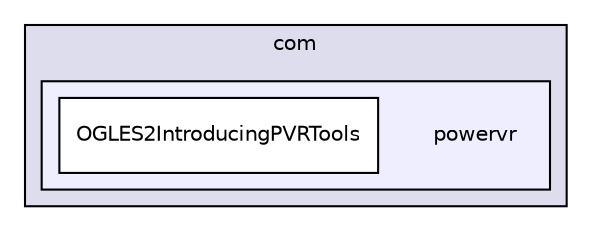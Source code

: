 digraph "PVR/SDK_3.4/Examples/Beginner/05_IntroducingPVRTools/OGLES2/Build/Android/src/com/powervr" {
  compound=true
  node [ fontsize="10", fontname="Helvetica"];
  edge [ labelfontsize="10", labelfontname="Helvetica"];
  subgraph clusterdir_8ee78a94d5b4e2dc6bb4b776478b80cd {
    graph [ bgcolor="#ddddee", pencolor="black", label="com" fontname="Helvetica", fontsize="10", URL="dir_8ee78a94d5b4e2dc6bb4b776478b80cd.html"]
  subgraph clusterdir_dc7cb6aa0bbef988536170ff072fd82d {
    graph [ bgcolor="#eeeeff", pencolor="black", label="" URL="dir_dc7cb6aa0bbef988536170ff072fd82d.html"];
    dir_dc7cb6aa0bbef988536170ff072fd82d [shape=plaintext label="powervr"];
    dir_60e27f665c0a2ce3ac9318b642c2c725 [shape=box label="OGLES2IntroducingPVRTools" color="black" fillcolor="white" style="filled" URL="dir_60e27f665c0a2ce3ac9318b642c2c725.html"];
  }
  }
}
